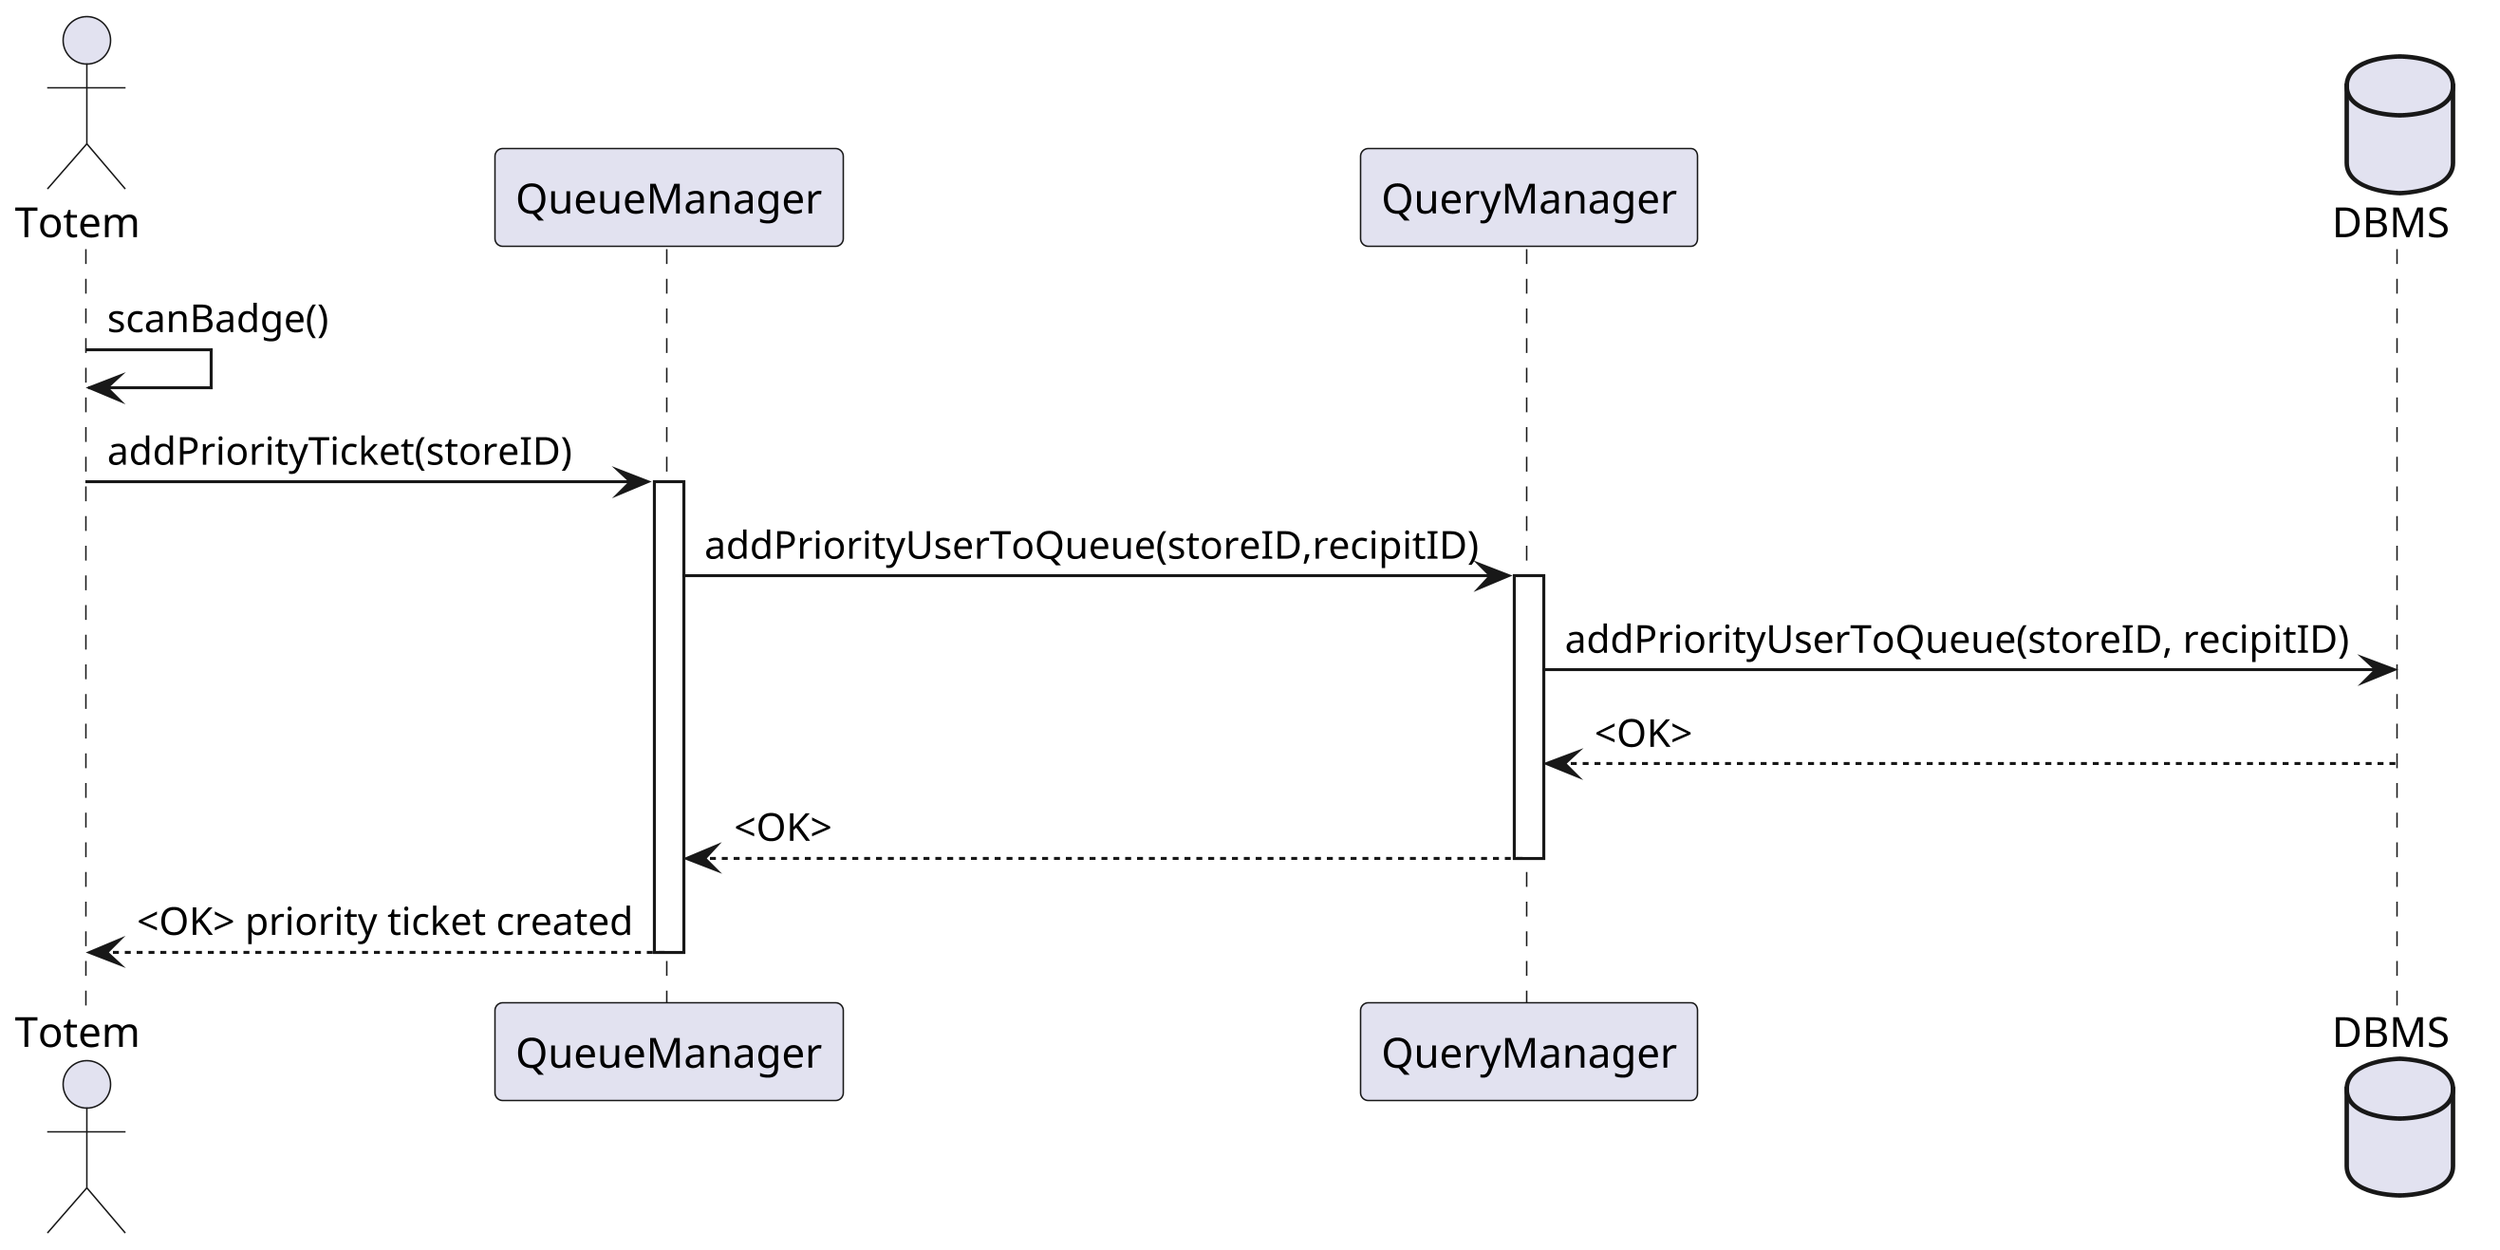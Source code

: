 @startuml seq_priority_ticket_creation

skinparam {
   dpi 300
}

actor Totem as t
participant QueueManager as queue
participant QueryManager as qm
database DBMS as db

t->t : scanBadge()
t-> queue :addPriorityTicket(storeID)
activate queue
queue -> qm : addPriorityUserToQueue(storeID,recipitID)
activate qm 
qm -> db : addPriorityUserToQueue(storeID, recipitID)
db --> qm : <OK>
qm --> queue : <OK>
deactivate qm
queue --> t : <OK> priority ticket created
deactivate queue 


@enduml